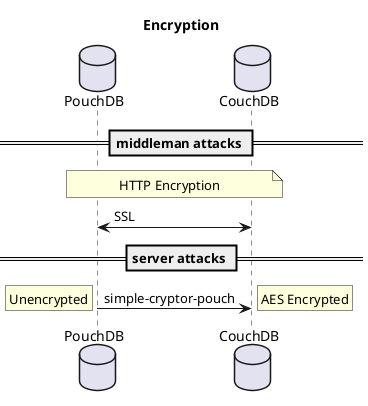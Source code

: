 @startuml

title Encryption

database PouchDB
database CouchDB

== middleman attacks ==

note over PouchDB, CouchDB: HTTP Encryption
PouchDB <-> CouchDB : SSL

== server attacks ==

PouchDB -> CouchDB : simple-cryptor-pouch
rnote left: Unencrypted
rnote right: AES Encrypted

@enduml
